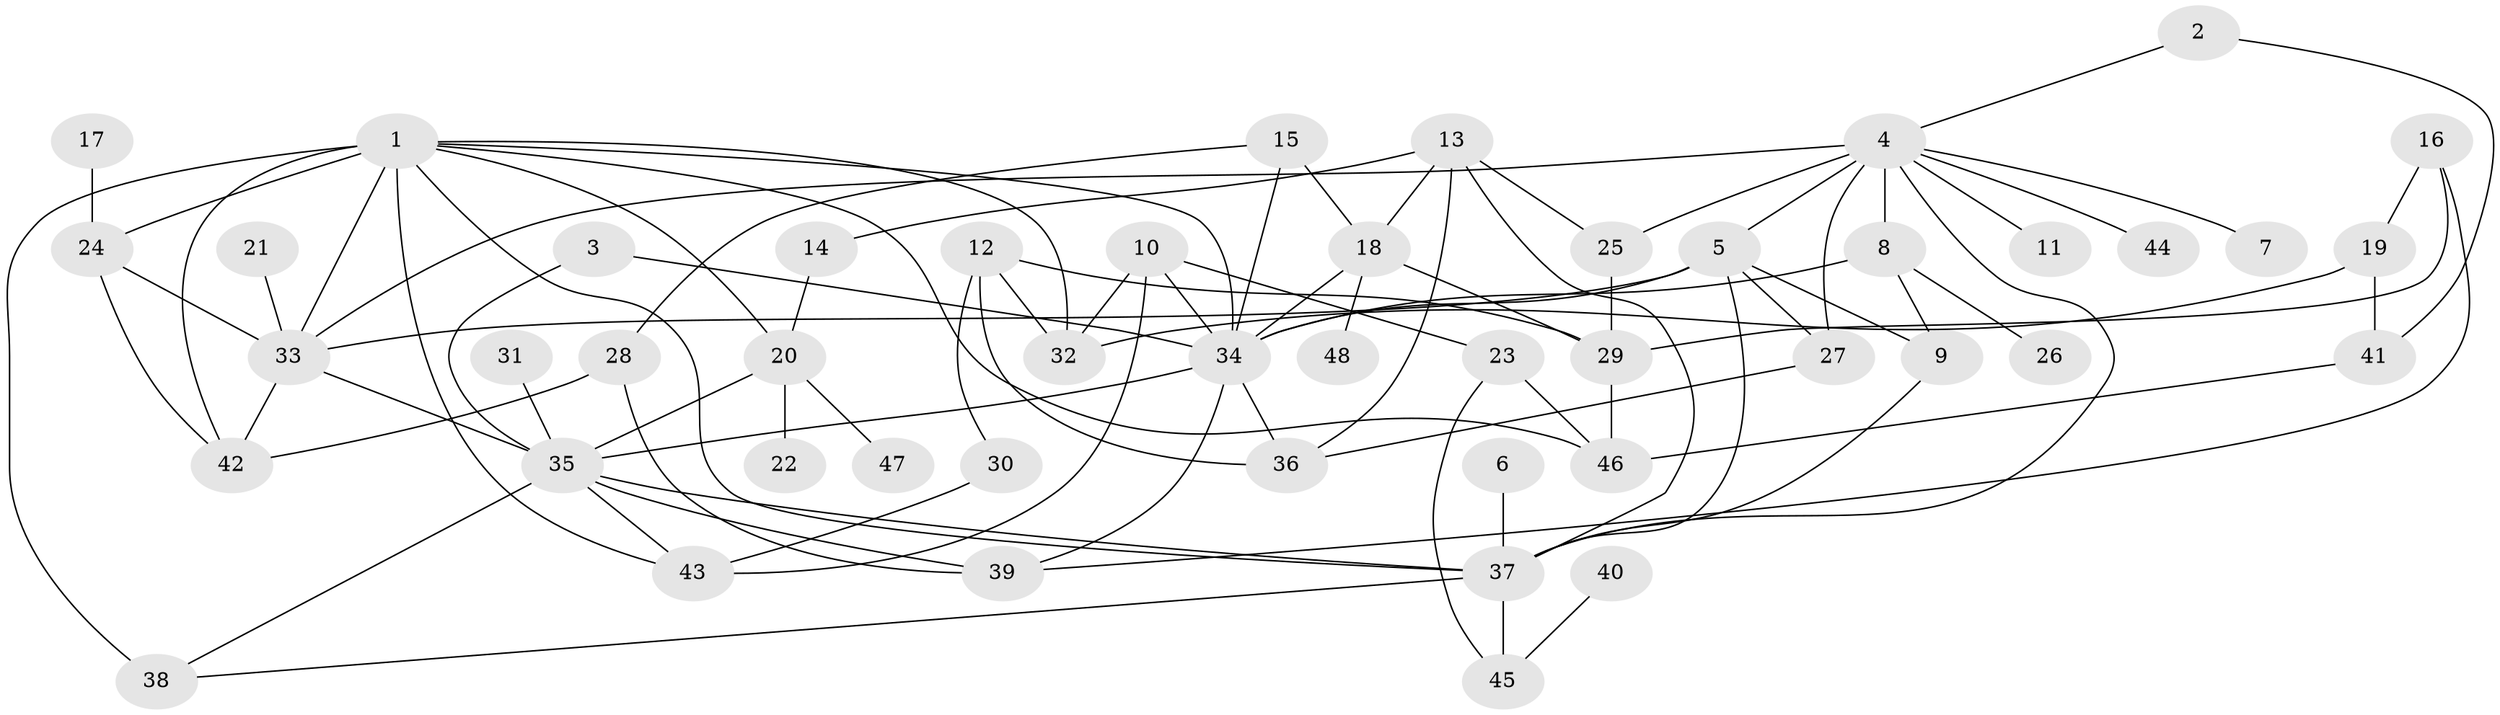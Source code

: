 // original degree distribution, {6: 0.03125, 5: 0.08333333333333333, 4: 0.17708333333333334, 9: 0.010416666666666666, 7: 0.020833333333333332, 2: 0.2708333333333333, 3: 0.19791666666666666, 1: 0.20833333333333334}
// Generated by graph-tools (version 1.1) at 2025/25/03/09/25 03:25:26]
// undirected, 48 vertices, 87 edges
graph export_dot {
graph [start="1"]
  node [color=gray90,style=filled];
  1;
  2;
  3;
  4;
  5;
  6;
  7;
  8;
  9;
  10;
  11;
  12;
  13;
  14;
  15;
  16;
  17;
  18;
  19;
  20;
  21;
  22;
  23;
  24;
  25;
  26;
  27;
  28;
  29;
  30;
  31;
  32;
  33;
  34;
  35;
  36;
  37;
  38;
  39;
  40;
  41;
  42;
  43;
  44;
  45;
  46;
  47;
  48;
  1 -- 20 [weight=1.0];
  1 -- 24 [weight=1.0];
  1 -- 32 [weight=1.0];
  1 -- 33 [weight=1.0];
  1 -- 34 [weight=1.0];
  1 -- 37 [weight=1.0];
  1 -- 38 [weight=2.0];
  1 -- 42 [weight=1.0];
  1 -- 43 [weight=1.0];
  1 -- 46 [weight=1.0];
  2 -- 4 [weight=1.0];
  2 -- 41 [weight=1.0];
  3 -- 34 [weight=1.0];
  3 -- 35 [weight=1.0];
  4 -- 5 [weight=1.0];
  4 -- 7 [weight=1.0];
  4 -- 8 [weight=1.0];
  4 -- 11 [weight=1.0];
  4 -- 25 [weight=2.0];
  4 -- 27 [weight=1.0];
  4 -- 33 [weight=1.0];
  4 -- 37 [weight=1.0];
  4 -- 44 [weight=1.0];
  5 -- 9 [weight=1.0];
  5 -- 27 [weight=1.0];
  5 -- 33 [weight=1.0];
  5 -- 34 [weight=2.0];
  5 -- 37 [weight=1.0];
  6 -- 37 [weight=1.0];
  8 -- 9 [weight=1.0];
  8 -- 26 [weight=1.0];
  8 -- 34 [weight=1.0];
  9 -- 37 [weight=1.0];
  10 -- 23 [weight=1.0];
  10 -- 32 [weight=1.0];
  10 -- 34 [weight=1.0];
  10 -- 43 [weight=1.0];
  12 -- 29 [weight=1.0];
  12 -- 30 [weight=1.0];
  12 -- 32 [weight=1.0];
  12 -- 36 [weight=1.0];
  13 -- 14 [weight=1.0];
  13 -- 18 [weight=1.0];
  13 -- 25 [weight=1.0];
  13 -- 36 [weight=1.0];
  13 -- 37 [weight=1.0];
  14 -- 20 [weight=1.0];
  15 -- 18 [weight=1.0];
  15 -- 28 [weight=1.0];
  15 -- 34 [weight=1.0];
  16 -- 19 [weight=1.0];
  16 -- 29 [weight=1.0];
  16 -- 39 [weight=1.0];
  17 -- 24 [weight=1.0];
  18 -- 29 [weight=1.0];
  18 -- 34 [weight=1.0];
  18 -- 48 [weight=1.0];
  19 -- 32 [weight=1.0];
  19 -- 41 [weight=1.0];
  20 -- 22 [weight=1.0];
  20 -- 35 [weight=1.0];
  20 -- 47 [weight=1.0];
  21 -- 33 [weight=1.0];
  23 -- 45 [weight=1.0];
  23 -- 46 [weight=1.0];
  24 -- 33 [weight=1.0];
  24 -- 42 [weight=1.0];
  25 -- 29 [weight=1.0];
  27 -- 36 [weight=1.0];
  28 -- 39 [weight=1.0];
  28 -- 42 [weight=1.0];
  29 -- 46 [weight=1.0];
  30 -- 43 [weight=1.0];
  31 -- 35 [weight=1.0];
  33 -- 35 [weight=1.0];
  33 -- 42 [weight=1.0];
  34 -- 35 [weight=1.0];
  34 -- 36 [weight=2.0];
  34 -- 39 [weight=1.0];
  35 -- 37 [weight=1.0];
  35 -- 38 [weight=1.0];
  35 -- 39 [weight=1.0];
  35 -- 43 [weight=1.0];
  37 -- 38 [weight=1.0];
  37 -- 45 [weight=1.0];
  40 -- 45 [weight=1.0];
  41 -- 46 [weight=1.0];
}

